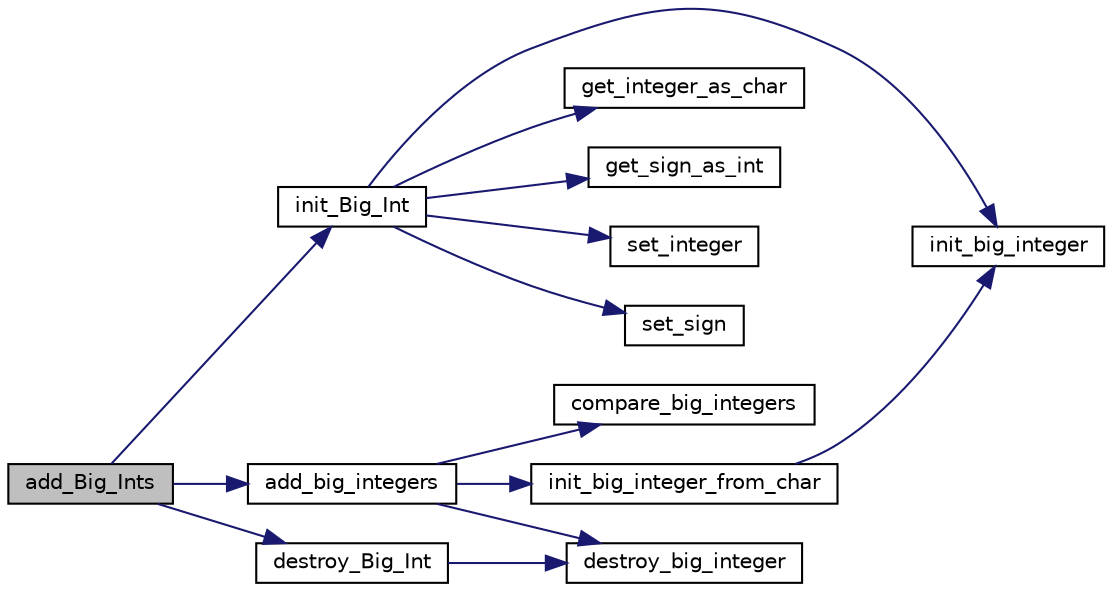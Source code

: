 digraph "add_Big_Ints"
{
  edge [fontname="Helvetica",fontsize="10",labelfontname="Helvetica",labelfontsize="10"];
  node [fontname="Helvetica",fontsize="10",shape=record];
  rankdir="LR";
  Node1 [label="add_Big_Ints",height=0.2,width=0.4,color="black", fillcolor="grey75", style="filled" fontcolor="black"];
  Node1 -> Node2 [color="midnightblue",fontsize="10",style="solid",fontname="Helvetica"];
  Node2 [label="init_Big_Int",height=0.2,width=0.4,color="black", fillcolor="white", style="filled",URL="$big__integer_8h.html#ad2bdcff5870378868eebaebc64363bb4"];
  Node2 -> Node3 [color="midnightblue",fontsize="10",style="solid",fontname="Helvetica"];
  Node3 [label="init_big_integer",height=0.2,width=0.4,color="black", fillcolor="white", style="filled",URL="$big__integer__impl_8h.html#a12a72eb0245b2fbd9cce5dacaf877a72"];
  Node2 -> Node4 [color="midnightblue",fontsize="10",style="solid",fontname="Helvetica"];
  Node4 [label="get_integer_as_char",height=0.2,width=0.4,color="black", fillcolor="white", style="filled",URL="$big__integer_8c.html#ac2526efa6d8c1b088b805ceb7847fa4b"];
  Node2 -> Node5 [color="midnightblue",fontsize="10",style="solid",fontname="Helvetica"];
  Node5 [label="get_sign_as_int",height=0.2,width=0.4,color="black", fillcolor="white", style="filled",URL="$big__integer_8c.html#a837651f373a264834cfb80be16d0ab32"];
  Node2 -> Node6 [color="midnightblue",fontsize="10",style="solid",fontname="Helvetica"];
  Node6 [label="set_integer",height=0.2,width=0.4,color="black", fillcolor="white", style="filled",URL="$big__integer_8c.html#a83fca4473e21f926f011b283b0cc7bc8"];
  Node2 -> Node7 [color="midnightblue",fontsize="10",style="solid",fontname="Helvetica"];
  Node7 [label="set_sign",height=0.2,width=0.4,color="black", fillcolor="white", style="filled",URL="$big__integer_8c.html#a1e8a8230d017886a82eb0a884f6fe12c"];
  Node1 -> Node8 [color="midnightblue",fontsize="10",style="solid",fontname="Helvetica"];
  Node8 [label="add_big_integers",height=0.2,width=0.4,color="black", fillcolor="white", style="filled",URL="$big__integer__impl_8h.html#a166ce246dbb5f170130a647c7b3fabe7"];
  Node8 -> Node9 [color="midnightblue",fontsize="10",style="solid",fontname="Helvetica"];
  Node9 [label="compare_big_integers",height=0.2,width=0.4,color="black", fillcolor="white", style="filled",URL="$big__integer__impl_8h.html#a12e0894b8887892194604e1217fe2afd"];
  Node8 -> Node10 [color="midnightblue",fontsize="10",style="solid",fontname="Helvetica"];
  Node10 [label="init_big_integer_from_char",height=0.2,width=0.4,color="black", fillcolor="white", style="filled",URL="$big__integer__impl_8h.html#ae5846e7d790674af85e50c7a66017537"];
  Node10 -> Node3 [color="midnightblue",fontsize="10",style="solid",fontname="Helvetica"];
  Node8 -> Node11 [color="midnightblue",fontsize="10",style="solid",fontname="Helvetica"];
  Node11 [label="destroy_big_integer",height=0.2,width=0.4,color="black", fillcolor="white", style="filled",URL="$big__integer__impl_8h.html#aba3732c4704a6c73493683133fcd9cae"];
  Node1 -> Node12 [color="midnightblue",fontsize="10",style="solid",fontname="Helvetica"];
  Node12 [label="destroy_Big_Int",height=0.2,width=0.4,color="black", fillcolor="white", style="filled",URL="$big__integer_8c.html#a45174c2ae172f98bd7045eaaf7c51800"];
  Node12 -> Node11 [color="midnightblue",fontsize="10",style="solid",fontname="Helvetica"];
}
